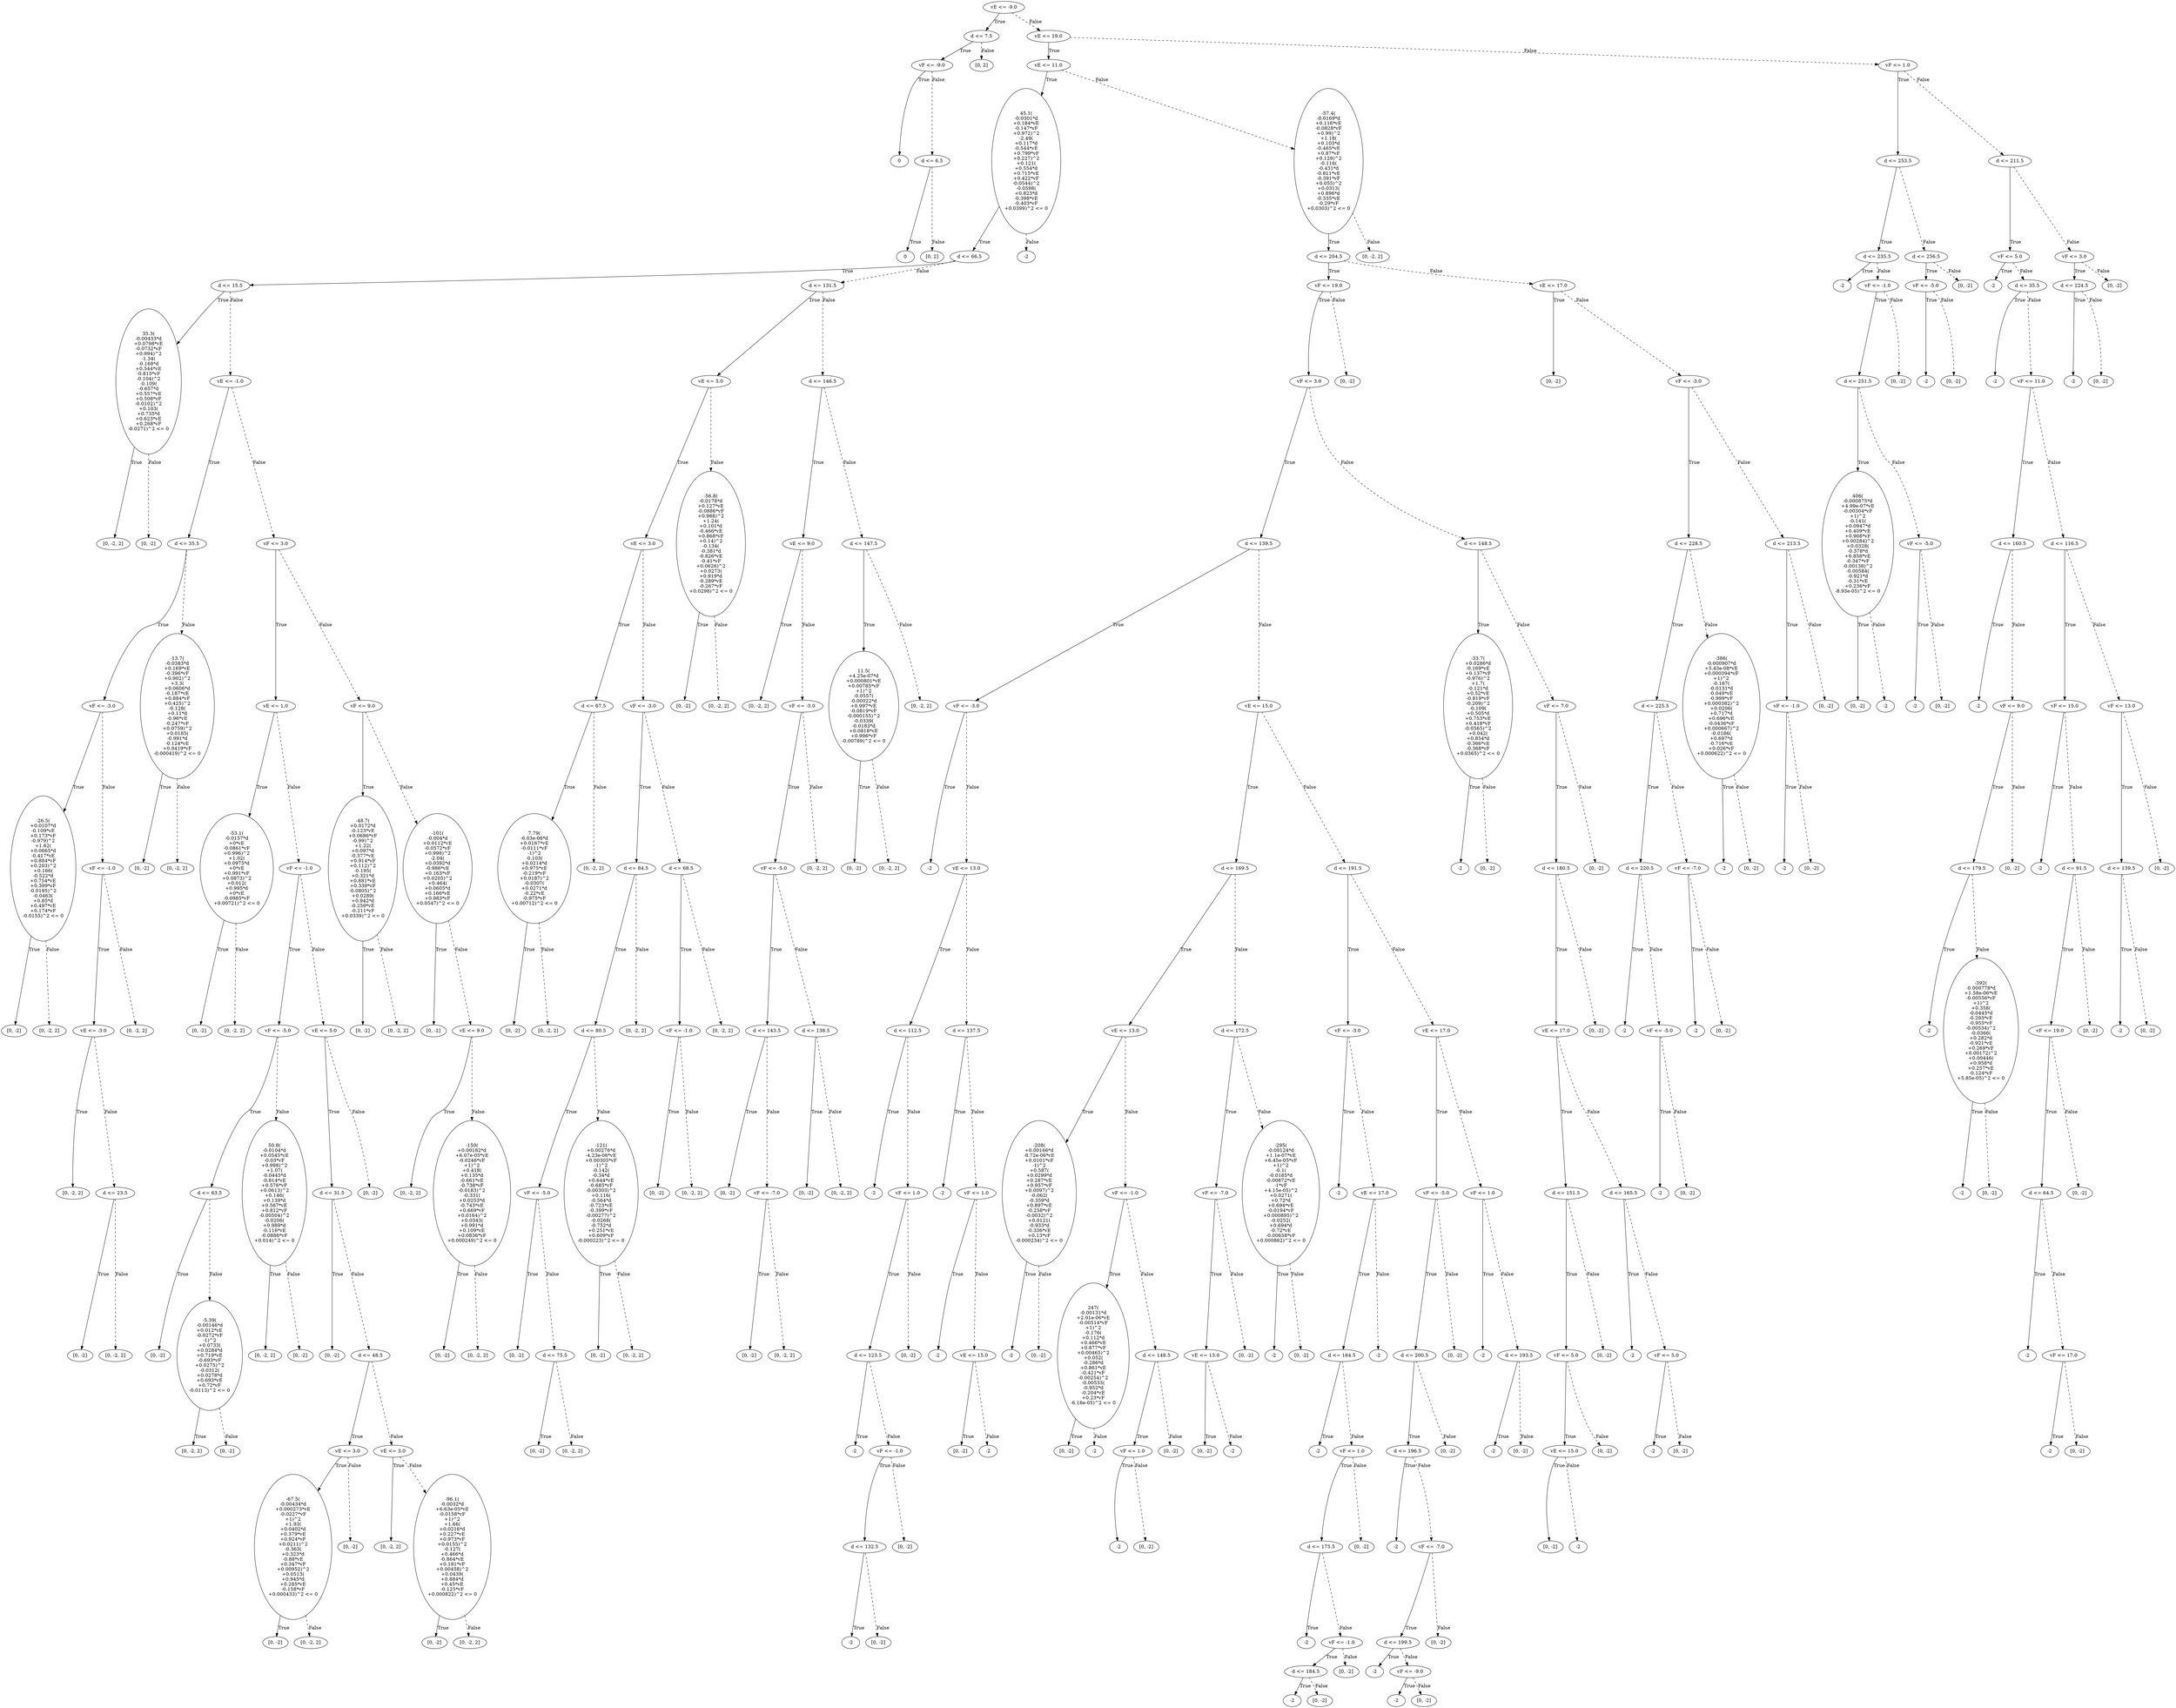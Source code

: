 digraph {
0 [label="vE <= -9.0"];
1 [label="d <= 7.5"];
2 [label="vF <= -9.0"];
3 [label="0"];
2 -> 3 [label="True"];
4 [label="d <= 6.5"];
5 [label="0"];
4 -> 5 [label="True"];
6 [label="[0, 2]"];
4 -> 6 [style="dashed", label="False"];
2 -> 4 [style="dashed", label="False"];
1 -> 2 [label="True"];
7 [label="[0, 2]"];
1 -> 7 [style="dashed", label="False"];
0 -> 1 [label="True"];
8 [label="vE <= 19.0"];
9 [label="vE <= 11.0"];
10 [label="45.1(\n-0.0301*d\n+0.184*vE\n-0.147*vF\n+0.972)^2\n-2.49(\n+0.117*d\n-0.544*vE\n+0.799*vF\n+0.227)^2\n+0.121(\n+0.554*d\n+0.715*vE\n+0.422*vF\n-0.0544)^2\n-0.0598(\n+0.823*d\n-0.398*vE\n-0.403*vF\n+0.0399)^2 <= 0"];
11 [label="d <= 66.5"];
12 [label="d <= 15.5"];
13 [label="35.3(\n-0.00433*d\n+0.0798*vE\n-0.0732*vF\n+0.994)^2\n-1.34(\n-0.168*d\n+0.544*vE\n-0.815*vF\n-0.104)^2\n-0.109(\n-0.657*d\n+0.557*vE\n+0.508*vF\n-0.0102)^2\n+0.103(\n+0.735*d\n+0.623*vE\n+0.268*vF\n-0.0271)^2 <= 0"];
14 [label="[0, -2, 2]"];
13 -> 14 [label="True"];
15 [label="[0, -2]"];
13 -> 15 [style="dashed", label="False"];
12 -> 13 [label="True"];
16 [label="vE <= -1.0"];
17 [label="d <= 35.5"];
18 [label="vF <= -3.0"];
19 [label="-26.5(\n+0.0107*d\n-0.109*vE\n+0.173*vF\n-0.979)^2\n+1.62(\n+0.0665*d\n-0.417*vE\n+0.884*vF\n+0.203)^2\n+0.166(\n-0.522*d\n+0.754*vE\n+0.399*vF\n-0.0195)^2\n-0.0463(\n+0.85*d\n+0.497*vE\n+0.174*vF\n-0.0155)^2 <= 0"];
20 [label="[0, -2]"];
19 -> 20 [label="True"];
21 [label="[0, -2, 2]"];
19 -> 21 [style="dashed", label="False"];
18 -> 19 [label="True"];
22 [label="vF <= -1.0"];
23 [label="vE <= -3.0"];
24 [label="[0, -2, 2]"];
23 -> 24 [label="True"];
25 [label="d <= 23.5"];
26 [label="[0, -2]"];
25 -> 26 [label="True"];
27 [label="[0, -2, 2]"];
25 -> 27 [style="dashed", label="False"];
23 -> 25 [style="dashed", label="False"];
22 -> 23 [label="True"];
28 [label="[0, -2, 2]"];
22 -> 28 [style="dashed", label="False"];
18 -> 22 [style="dashed", label="False"];
17 -> 18 [label="True"];
29 [label="-13.7(\n-0.0383*d\n+0.169*vE\n-0.396*vF\n+0.902)^2\n+3.3(\n+0.0606*d\n-0.187*vE\n+0.884*vF\n+0.425)^2\n-0.128(\n+0.11*d\n-0.96*vE\n-0.247*vF\n+0.0759)^2\n+0.0185(\n-0.991*d\n-0.124*vE\n+0.0419*vF\n-0.000419)^2 <= 0"];
30 [label="[0, -2]"];
29 -> 30 [label="True"];
31 [label="[0, -2, 2]"];
29 -> 31 [style="dashed", label="False"];
17 -> 29 [style="dashed", label="False"];
16 -> 17 [label="True"];
32 [label="vF <= 3.0"];
33 [label="vE <= 1.0"];
34 [label="-53.1(\n-0.0157*d\n+0*vE\n-0.0861*vF\n+0.996)^2\n+1.02(\n+0.0975*d\n+0*vE\n+0.991*vF\n+0.0873)^2\n+0.012(\n+0.995*d\n+0*vE\n-0.0985*vF\n+0.00721)^2 <= 0"];
35 [label="[0, -2]"];
34 -> 35 [label="True"];
36 [label="[0, -2, 2]"];
34 -> 36 [style="dashed", label="False"];
33 -> 34 [label="True"];
37 [label="vF <= -1.0"];
38 [label="vF <= -5.0"];
39 [label="d <= 63.5"];
40 [label="[0, -2]"];
39 -> 40 [label="True"];
41 [label="-5.39(\n-0.00146*d\n+0.012*vE\n-0.0272*vF\n-1)^2\n+0.0733(\n+0.0284*d\n+0.719*vE\n-0.693*vF\n+0.0275)^2\n-0.0312(\n+0.0278*d\n+0.693*vE\n+0.72*vF\n-0.0113)^2 <= 0"];
42 [label="[0, -2, 2]"];
41 -> 42 [label="True"];
43 [label="[0, -2]"];
41 -> 43 [style="dashed", label="False"];
39 -> 41 [style="dashed", label="False"];
38 -> 39 [label="True"];
44 [label="50.8(\n-0.0104*d\n+0.0545*vE\n-0.03*vF\n+0.998)^2\n+1.07(\n-0.0445*d\n-0.814*vE\n+0.576*vF\n+0.0613)^2\n+0.146(\n+0.139*d\n+0.567*vE\n+0.812*vF\n-0.00504)^2\n-0.0206(\n+0.989*d\n-0.116*vE\n-0.0886*vF\n+0.014)^2 <= 0"];
45 [label="[0, -2, 2]"];
44 -> 45 [label="True"];
46 [label="[0, -2]"];
44 -> 46 [style="dashed", label="False"];
38 -> 44 [style="dashed", label="False"];
37 -> 38 [label="True"];
47 [label="vE <= 5.0"];
48 [label="d <= 31.5"];
49 [label="[0, -2]"];
48 -> 49 [label="True"];
50 [label="d <= 48.5"];
51 [label="vE <= 3.0"];
52 [label="-67.5(\n-0.00434*d\n+0.000273*vE\n-0.0227*vF\n+1)^2\n+1.93(\n+0.0402*d\n+0.379*vE\n+0.924*vF\n+0.0211)^2\n-0.363(\n+0.323*d\n-0.88*vE\n+0.347*vF\n+0.00952)^2\n+0.0513(\n+0.945*d\n+0.285*vE\n-0.158*vF\n+0.000433)^2 <= 0"];
53 [label="[0, -2]"];
52 -> 53 [label="True"];
54 [label="[0, -2, 2]"];
52 -> 54 [style="dashed", label="False"];
51 -> 52 [label="True"];
55 [label="[0, -2]"];
51 -> 55 [style="dashed", label="False"];
50 -> 51 [label="True"];
56 [label="vE <= 3.0"];
57 [label="[0, -2, 2]"];
56 -> 57 [label="True"];
58 [label="-96.1(\n-0.0032*d\n+6.63e-05*vE\n-0.0158*vF\n+1)^2\n+1.66(\n+0.0216*d\n+0.227*vE\n+0.973*vF\n+0.0155)^2\n-0.127(\n+0.466*d\n-0.864*vE\n+0.191*vF\n+0.00458)^2\n+0.0439(\n+0.884*d\n+0.45*vE\n-0.125*vF\n+0.000822)^2 <= 0"];
59 [label="[0, -2]"];
58 -> 59 [label="True"];
60 [label="[0, -2, 2]"];
58 -> 60 [style="dashed", label="False"];
56 -> 58 [style="dashed", label="False"];
50 -> 56 [style="dashed", label="False"];
48 -> 50 [style="dashed", label="False"];
47 -> 48 [label="True"];
61 [label="[0, -2]"];
47 -> 61 [style="dashed", label="False"];
37 -> 47 [style="dashed", label="False"];
33 -> 37 [style="dashed", label="False"];
32 -> 33 [label="True"];
62 [label="vF <= 9.0"];
63 [label="-48.7(\n+0.0172*d\n-0.123*vE\n+0.0686*vF\n-0.99)^2\n+1.22(\n+0.097*d\n-0.377*vE\n+0.914*vF\n+0.112)^2\n-0.195(\n+0.321*d\n+0.881*vE\n+0.339*vF\n-0.0805)^2\n+0.0289(\n+0.942*d\n-0.259*vE\n-0.211*vF\n+0.0339)^2 <= 0"];
64 [label="[0, -2]"];
63 -> 64 [label="True"];
65 [label="[0, -2, 2]"];
63 -> 65 [style="dashed", label="False"];
62 -> 63 [label="True"];
66 [label="-101(\n-0.004*d\n+0.0112*vE\n-0.0572*vF\n+0.998)^2\n-2.04(\n+0.0392*d\n-0.986*vE\n+0.163*vF\n+0.0205)^2\n+0.464(\n+0.0605*d\n+0.166*vE\n+0.983*vF\n+0.0547)^2 <= 0"];
67 [label="[0, -2]"];
66 -> 67 [label="True"];
68 [label="vE <= 9.0"];
69 [label="[0, -2, 2]"];
68 -> 69 [label="True"];
70 [label="-150(\n+0.00182*d\n+6.07e-05*vE\n-0.0246*vF\n+1)^2\n+0.418(\n+0.135*d\n-0.661*vE\n-0.738*vF\n-0.0183)^2\n-0.331(\n+0.0253*d\n-0.743*vE\n+0.669*vF\n+0.0164)^2\n+0.0343(\n+0.991*d\n+0.109*vE\n+0.0836*vF\n+0.000249)^2 <= 0"];
71 [label="[0, -2]"];
70 -> 71 [label="True"];
72 [label="[0, -2, 2]"];
70 -> 72 [style="dashed", label="False"];
68 -> 70 [style="dashed", label="False"];
66 -> 68 [style="dashed", label="False"];
62 -> 66 [style="dashed", label="False"];
32 -> 62 [style="dashed", label="False"];
16 -> 32 [style="dashed", label="False"];
12 -> 16 [style="dashed", label="False"];
11 -> 12 [label="True"];
73 [label="d <= 131.5"];
74 [label="vE <= 5.0"];
75 [label="vE <= 3.0"];
76 [label="d <= 67.5"];
77 [label="7.79(\n-6.03e-06*d\n+0.0167*vE\n-0.0111*vF\n-1)^2\n-0.103(\n+0.0214*d\n+0.975*vE\n-0.219*vF\n+0.0187)^2\n-0.0307(\n+0.0271*d\n-0.22*vE\n-0.975*vF\n+0.00712)^2 <= 0"];
78 [label="[0, -2]"];
77 -> 78 [label="True"];
79 [label="[0, -2, 2]"];
77 -> 79 [style="dashed", label="False"];
76 -> 77 [label="True"];
80 [label="[0, -2, 2]"];
76 -> 80 [style="dashed", label="False"];
75 -> 76 [label="True"];
81 [label="vF <= -3.0"];
82 [label="d <= 84.5"];
83 [label="d <= 80.5"];
84 [label="vF <= -5.0"];
85 [label="[0, -2]"];
84 -> 85 [label="True"];
86 [label="d <= 75.5"];
87 [label="[0, -2]"];
86 -> 87 [label="True"];
88 [label="[0, -2, 2]"];
86 -> 88 [style="dashed", label="False"];
84 -> 86 [style="dashed", label="False"];
83 -> 84 [label="True"];
89 [label="-121(\n+0.00276*d\n-4.23e-06*vE\n+0.00305*vF\n-1)^2\n-0.142(\n-0.34*d\n+0.644*vE\n-0.685*vF\n-0.00303)^2\n+0.116(\n-0.564*d\n-0.723*vE\n-0.399*vF\n-0.00277)^2\n-0.0268(\n-0.752*d\n+0.251*vE\n+0.609*vF\n-0.000223)^2 <= 0"];
90 [label="[0, -2]"];
89 -> 90 [label="True"];
91 [label="[0, -2, 2]"];
89 -> 91 [style="dashed", label="False"];
83 -> 89 [style="dashed", label="False"];
82 -> 83 [label="True"];
92 [label="[0, -2, 2]"];
82 -> 92 [style="dashed", label="False"];
81 -> 82 [label="True"];
93 [label="d <= 68.5"];
94 [label="vF <= -1.0"];
95 [label="[0, -2]"];
94 -> 95 [label="True"];
96 [label="[0, -2, 2]"];
94 -> 96 [style="dashed", label="False"];
93 -> 94 [label="True"];
97 [label="[0, -2, 2]"];
93 -> 97 [style="dashed", label="False"];
81 -> 93 [style="dashed", label="False"];
75 -> 81 [style="dashed", label="False"];
74 -> 75 [label="True"];
98 [label="-56.8(\n-0.0178*d\n+0.127*vE\n-0.0886*vF\n+0.988)^2\n+1.24(\n+0.101*d\n-0.466*vE\n+0.868*vF\n+0.14)^2\n-0.134(\n-0.381*d\n-0.826*vE\n-0.41*vF\n+0.0626)^2\n+0.0273(\n+0.919*d\n-0.289*vE\n-0.267*vF\n+0.0298)^2 <= 0"];
99 [label="[0, -2]"];
98 -> 99 [label="True"];
100 [label="[0, -2, 2]"];
98 -> 100 [style="dashed", label="False"];
74 -> 98 [style="dashed", label="False"];
73 -> 74 [label="True"];
101 [label="d <= 146.5"];
102 [label="vE <= 9.0"];
103 [label="[0, -2, 2]"];
102 -> 103 [label="True"];
104 [label="vF <= -3.0"];
105 [label="vF <= -5.0"];
106 [label="d <= 143.5"];
107 [label="[0, -2]"];
106 -> 107 [label="True"];
108 [label="vF <= -7.0"];
109 [label="[0, -2]"];
108 -> 109 [label="True"];
110 [label="[0, -2, 2]"];
108 -> 110 [style="dashed", label="False"];
106 -> 108 [style="dashed", label="False"];
105 -> 106 [label="True"];
111 [label="d <= 138.5"];
112 [label="[0, -2]"];
111 -> 112 [label="True"];
113 [label="[0, -2, 2]"];
111 -> 113 [style="dashed", label="False"];
105 -> 111 [style="dashed", label="False"];
104 -> 105 [label="True"];
114 [label="[0, -2, 2]"];
104 -> 114 [style="dashed", label="False"];
102 -> 104 [style="dashed", label="False"];
101 -> 102 [label="True"];
115 [label="d <= 147.5"];
116 [label="11.5(\n+4.25e-07*d\n+0.000801*vE\n+0.00785*vF\n+1)^2\n-0.0557(\n-0.00022*d\n+0.997*vE\n-0.0819*vF\n-0.000155)^2\n-0.0339(\n-0.0183*d\n+0.0818*vE\n+0.996*vF\n-0.00789)^2 <= 0"];
117 [label="[0, -2]"];
116 -> 117 [label="True"];
118 [label="[0, -2, 2]"];
116 -> 118 [style="dashed", label="False"];
115 -> 116 [label="True"];
119 [label="[0, -2, 2]"];
115 -> 119 [style="dashed", label="False"];
101 -> 115 [style="dashed", label="False"];
73 -> 101 [style="dashed", label="False"];
11 -> 73 [style="dashed", label="False"];
10 -> 11 [label="True"];
120 [label="-2"];
10 -> 120 [style="dashed", label="False"];
9 -> 10 [label="True"];
121 [label="-57.4(\n-0.0169*d\n+0.116*vE\n-0.0828*vF\n+0.99)^2\n+1.18(\n+0.103*d\n-0.465*vE\n+0.87*vF\n+0.129)^2\n-0.116(\n-0.431*d\n-0.811*vE\n-0.391*vF\n+0.055)^2\n+0.0313(\n+0.896*d\n-0.335*vE\n-0.29*vF\n+0.0303)^2 <= 0"];
122 [label="d <= 204.5"];
123 [label="vF <= 19.0"];
124 [label="vF <= 3.0"];
125 [label="d <= 139.5"];
126 [label="vF <= -3.0"];
127 [label="-2"];
126 -> 127 [label="True"];
128 [label="vE <= 13.0"];
129 [label="d <= 112.5"];
130 [label="-2"];
129 -> 130 [label="True"];
131 [label="vF <= 1.0"];
132 [label="d <= 123.5"];
133 [label="-2"];
132 -> 133 [label="True"];
134 [label="vF <= -1.0"];
135 [label="d <= 132.5"];
136 [label="-2"];
135 -> 136 [label="True"];
137 [label="[0, -2]"];
135 -> 137 [style="dashed", label="False"];
134 -> 135 [label="True"];
138 [label="[0, -2]"];
134 -> 138 [style="dashed", label="False"];
132 -> 134 [style="dashed", label="False"];
131 -> 132 [label="True"];
139 [label="[0, -2]"];
131 -> 139 [style="dashed", label="False"];
129 -> 131 [style="dashed", label="False"];
128 -> 129 [label="True"];
140 [label="d <= 137.5"];
141 [label="-2"];
140 -> 141 [label="True"];
142 [label="vF <= 1.0"];
143 [label="-2"];
142 -> 143 [label="True"];
144 [label="vE <= 15.0"];
145 [label="[0, -2]"];
144 -> 145 [label="True"];
146 [label="-2"];
144 -> 146 [style="dashed", label="False"];
142 -> 144 [style="dashed", label="False"];
140 -> 142 [style="dashed", label="False"];
128 -> 140 [style="dashed", label="False"];
126 -> 128 [style="dashed", label="False"];
125 -> 126 [label="True"];
147 [label="vE <= 15.0"];
148 [label="d <= 169.5"];
149 [label="vE <= 13.0"];
150 [label="-208(\n+0.00166*d\n-8.72e-06*vE\n+0.0101*vF\n-1)^2\n+0.587(\n+0.0299*d\n+0.287*vE\n+0.957*vF\n+0.0097)^2\n-0.062(\n-0.359*d\n+0.897*vE\n-0.258*vF\n-0.0032)^2\n+0.0121(\n-0.933*d\n-0.336*vE\n+0.13*vF\n-0.000234)^2 <= 0"];
151 [label="-2"];
150 -> 151 [label="True"];
152 [label="[0, -2]"];
150 -> 152 [style="dashed", label="False"];
149 -> 150 [label="True"];
153 [label="vF <= -1.0"];
154 [label="247(\n-0.00131*d\n+2.01e-06*vE\n-0.00514*vF\n+1)^2\n-0.176(\n+0.112*d\n+0.466*vE\n+0.877*vF\n+0.00465)^2\n+0.052(\n-0.286*d\n+0.861*vE\n-0.421*vF\n-0.00254)^2\n-0.00533(\n-0.952*d\n-0.204*vE\n+0.23*vF\n-6.16e-05)^2 <= 0"];
155 [label="[0, -2]"];
154 -> 155 [label="True"];
156 [label="-2"];
154 -> 156 [style="dashed", label="False"];
153 -> 154 [label="True"];
157 [label="d <= 148.5"];
158 [label="vF <= 1.0"];
159 [label="-2"];
158 -> 159 [label="True"];
160 [label="[0, -2]"];
158 -> 160 [style="dashed", label="False"];
157 -> 158 [label="True"];
161 [label="[0, -2]"];
157 -> 161 [style="dashed", label="False"];
153 -> 157 [style="dashed", label="False"];
149 -> 153 [style="dashed", label="False"];
148 -> 149 [label="True"];
162 [label="d <= 172.5"];
163 [label="vF <= -7.0"];
164 [label="vE <= 13.0"];
165 [label="[0, -2]"];
164 -> 165 [label="True"];
166 [label="-2"];
164 -> 166 [style="dashed", label="False"];
163 -> 164 [label="True"];
167 [label="[0, -2]"];
163 -> 167 [style="dashed", label="False"];
162 -> 163 [label="True"];
168 [label="-295(\n-0.00124*d\n+1.1e-07*vE\n+6.45e-05*vF\n+1)^2\n-0.1(\n-0.0185*d\n-0.00872*vE\n-1*vF\n+4.15e-05)^2\n+0.0271(\n+0.72*d\n+0.694*vE\n-0.0194*vF\n+0.000895)^2\n-0.0252(\n+0.694*d\n-0.72*vE\n-0.00658*vF\n+0.000862)^2 <= 0"];
169 [label="-2"];
168 -> 169 [label="True"];
170 [label="[0, -2]"];
168 -> 170 [style="dashed", label="False"];
162 -> 168 [style="dashed", label="False"];
148 -> 162 [style="dashed", label="False"];
147 -> 148 [label="True"];
171 [label="d <= 191.5"];
172 [label="vF <= -3.0"];
173 [label="-2"];
172 -> 173 [label="True"];
174 [label="vE <= 17.0"];
175 [label="d <= 164.5"];
176 [label="-2"];
175 -> 176 [label="True"];
177 [label="vF <= 1.0"];
178 [label="d <= 175.5"];
179 [label="-2"];
178 -> 179 [label="True"];
180 [label="vF <= -1.0"];
181 [label="d <= 184.5"];
182 [label="-2"];
181 -> 182 [label="True"];
183 [label="[0, -2]"];
181 -> 183 [style="dashed", label="False"];
180 -> 181 [label="True"];
184 [label="[0, -2]"];
180 -> 184 [style="dashed", label="False"];
178 -> 180 [style="dashed", label="False"];
177 -> 178 [label="True"];
185 [label="[0, -2]"];
177 -> 185 [style="dashed", label="False"];
175 -> 177 [style="dashed", label="False"];
174 -> 175 [label="True"];
186 [label="-2"];
174 -> 186 [style="dashed", label="False"];
172 -> 174 [style="dashed", label="False"];
171 -> 172 [label="True"];
187 [label="vE <= 17.0"];
188 [label="vF <= -5.0"];
189 [label="d <= 200.5"];
190 [label="d <= 196.5"];
191 [label="-2"];
190 -> 191 [label="True"];
192 [label="vF <= -7.0"];
193 [label="d <= 199.5"];
194 [label="-2"];
193 -> 194 [label="True"];
195 [label="vF <= -9.0"];
196 [label="-2"];
195 -> 196 [label="True"];
197 [label="[0, -2]"];
195 -> 197 [style="dashed", label="False"];
193 -> 195 [style="dashed", label="False"];
192 -> 193 [label="True"];
198 [label="[0, -2]"];
192 -> 198 [style="dashed", label="False"];
190 -> 192 [style="dashed", label="False"];
189 -> 190 [label="True"];
199 [label="[0, -2]"];
189 -> 199 [style="dashed", label="False"];
188 -> 189 [label="True"];
200 [label="[0, -2]"];
188 -> 200 [style="dashed", label="False"];
187 -> 188 [label="True"];
201 [label="vF <= 1.0"];
202 [label="-2"];
201 -> 202 [label="True"];
203 [label="d <= 193.5"];
204 [label="-2"];
203 -> 204 [label="True"];
205 [label="[0, -2]"];
203 -> 205 [style="dashed", label="False"];
201 -> 203 [style="dashed", label="False"];
187 -> 201 [style="dashed", label="False"];
171 -> 187 [style="dashed", label="False"];
147 -> 171 [style="dashed", label="False"];
125 -> 147 [style="dashed", label="False"];
124 -> 125 [label="True"];
206 [label="d <= 148.5"];
207 [label="-33.7(\n+0.0286*d\n-0.169*vE\n+0.137*vF\n-0.976)^2\n+1.7(\n-0.121*d\n+0.52*vE\n-0.819*vF\n-0.209)^2\n-0.109(\n+0.505*d\n+0.753*vE\n+0.418*vF\n-0.0565)^2\n+0.042(\n+0.854*d\n-0.366*vE\n-0.368*vF\n+0.0365)^2 <= 0"];
208 [label="-2"];
207 -> 208 [label="True"];
209 [label="[0, -2]"];
207 -> 209 [style="dashed", label="False"];
206 -> 207 [label="True"];
210 [label="vF <= 7.0"];
211 [label="d <= 180.5"];
212 [label="vE <= 17.0"];
213 [label="d <= 151.5"];
214 [label="vF <= 5.0"];
215 [label="vE <= 15.0"];
216 [label="[0, -2]"];
215 -> 216 [label="True"];
217 [label="-2"];
215 -> 217 [style="dashed", label="False"];
214 -> 215 [label="True"];
218 [label="[0, -2]"];
214 -> 218 [style="dashed", label="False"];
213 -> 214 [label="True"];
219 [label="[0, -2]"];
213 -> 219 [style="dashed", label="False"];
212 -> 213 [label="True"];
220 [label="d <= 165.5"];
221 [label="-2"];
220 -> 221 [label="True"];
222 [label="vF <= 5.0"];
223 [label="-2"];
222 -> 223 [label="True"];
224 [label="[0, -2]"];
222 -> 224 [style="dashed", label="False"];
220 -> 222 [style="dashed", label="False"];
212 -> 220 [style="dashed", label="False"];
211 -> 212 [label="True"];
225 [label="[0, -2]"];
211 -> 225 [style="dashed", label="False"];
210 -> 211 [label="True"];
226 [label="[0, -2]"];
210 -> 226 [style="dashed", label="False"];
206 -> 210 [style="dashed", label="False"];
124 -> 206 [style="dashed", label="False"];
123 -> 124 [label="True"];
227 [label="[0, -2]"];
123 -> 227 [style="dashed", label="False"];
122 -> 123 [label="True"];
228 [label="vE <= 17.0"];
229 [label="[0, -2]"];
228 -> 229 [label="True"];
230 [label="vF <= -3.0"];
231 [label="d <= 228.5"];
232 [label="d <= 225.5"];
233 [label="d <= 220.5"];
234 [label="-2"];
233 -> 234 [label="True"];
235 [label="vF <= -5.0"];
236 [label="-2"];
235 -> 236 [label="True"];
237 [label="[0, -2]"];
235 -> 237 [style="dashed", label="False"];
233 -> 235 [style="dashed", label="False"];
232 -> 233 [label="True"];
238 [label="vF <= -7.0"];
239 [label="-2"];
238 -> 239 [label="True"];
240 [label="[0, -2]"];
238 -> 240 [style="dashed", label="False"];
232 -> 238 [style="dashed", label="False"];
231 -> 232 [label="True"];
241 [label="-386(\n-0.000907*d\n+5.43e-08*vE\n+0.000394*vF\n+1)^2\n-0.167(\n-0.0131*d\n-0.049*vE\n-0.999*vF\n+0.000382)^2\n+0.0206(\n+0.717*d\n+0.696*vE\n-0.0436*vF\n+0.000667)^2\n-0.0186(\n+0.697*d\n-0.716*vE\n+0.026*vF\n+0.000622)^2 <= 0"];
242 [label="-2"];
241 -> 242 [label="True"];
243 [label="[0, -2]"];
241 -> 243 [style="dashed", label="False"];
231 -> 241 [style="dashed", label="False"];
230 -> 231 [label="True"];
244 [label="d <= 213.5"];
245 [label="vF <= -1.0"];
246 [label="-2"];
245 -> 246 [label="True"];
247 [label="[0, -2]"];
245 -> 247 [style="dashed", label="False"];
244 -> 245 [label="True"];
248 [label="[0, -2]"];
244 -> 248 [style="dashed", label="False"];
230 -> 244 [style="dashed", label="False"];
228 -> 230 [style="dashed", label="False"];
122 -> 228 [style="dashed", label="False"];
121 -> 122 [label="True"];
249 [label="[0, -2, 2]"];
121 -> 249 [style="dashed", label="False"];
9 -> 121 [style="dashed", label="False"];
8 -> 9 [label="True"];
250 [label="vF <= 1.0"];
251 [label="d <= 253.5"];
252 [label="d <= 235.5"];
253 [label="-2"];
252 -> 253 [label="True"];
254 [label="vF <= -1.0"];
255 [label="d <= 251.5"];
256 [label="406(\n-0.000875*d\n+4.99e-07*vE\n-0.00304*vF\n+1)^2\n-0.141(\n+0.0947*d\n+0.409*vE\n+0.908*vF\n+0.00284)^2\n+0.0328(\n-0.378*d\n+0.858*vE\n-0.347*vF\n-0.00138)^2\n-0.00584(\n-0.921*d\n-0.31*vE\n+0.236*vF\n-8.93e-05)^2 <= 0"];
257 [label="[0, -2]"];
256 -> 257 [label="True"];
258 [label="-2"];
256 -> 258 [style="dashed", label="False"];
255 -> 256 [label="True"];
259 [label="vF <= -5.0"];
260 [label="-2"];
259 -> 260 [label="True"];
261 [label="[0, -2]"];
259 -> 261 [style="dashed", label="False"];
255 -> 259 [style="dashed", label="False"];
254 -> 255 [label="True"];
262 [label="[0, -2]"];
254 -> 262 [style="dashed", label="False"];
252 -> 254 [style="dashed", label="False"];
251 -> 252 [label="True"];
263 [label="d <= 256.5"];
264 [label="vF <= -5.0"];
265 [label="-2"];
264 -> 265 [label="True"];
266 [label="[0, -2]"];
264 -> 266 [style="dashed", label="False"];
263 -> 264 [label="True"];
267 [label="[0, -2]"];
263 -> 267 [style="dashed", label="False"];
251 -> 263 [style="dashed", label="False"];
250 -> 251 [label="True"];
268 [label="d <= 211.5"];
269 [label="vF <= 5.0"];
270 [label="-2"];
269 -> 270 [label="True"];
271 [label="d <= 35.5"];
272 [label="-2"];
271 -> 272 [label="True"];
273 [label="vF <= 11.0"];
274 [label="d <= 160.5"];
275 [label="-2"];
274 -> 275 [label="True"];
276 [label="vF <= 9.0"];
277 [label="d <= 179.5"];
278 [label="-2"];
277 -> 278 [label="True"];
279 [label="-392(\n-0.000778*d\n+1.58e-06*vE\n-0.00556*vF\n+1)^2\n+0.358(\n-0.0445*d\n-0.293*vE\n-0.955*vF\n-0.00534)^2\n-0.0366(\n+0.282*d\n-0.921*vE\n+0.269*vF\n+0.00172)^2\n+0.00446(\n+0.958*d\n+0.257*vE\n-0.124*vF\n+5.85e-05)^2 <= 0"];
280 [label="-2"];
279 -> 280 [label="True"];
281 [label="[0, -2]"];
279 -> 281 [style="dashed", label="False"];
277 -> 279 [style="dashed", label="False"];
276 -> 277 [label="True"];
282 [label="[0, -2]"];
276 -> 282 [style="dashed", label="False"];
274 -> 276 [style="dashed", label="False"];
273 -> 274 [label="True"];
283 [label="d <= 116.5"];
284 [label="vF <= 15.0"];
285 [label="-2"];
284 -> 285 [label="True"];
286 [label="d <= 91.5"];
287 [label="vF <= 19.0"];
288 [label="d <= 64.5"];
289 [label="-2"];
288 -> 289 [label="True"];
290 [label="vF <= 17.0"];
291 [label="-2"];
290 -> 291 [label="True"];
292 [label="[0, -2]"];
290 -> 292 [style="dashed", label="False"];
288 -> 290 [style="dashed", label="False"];
287 -> 288 [label="True"];
293 [label="[0, -2]"];
287 -> 293 [style="dashed", label="False"];
286 -> 287 [label="True"];
294 [label="[0, -2]"];
286 -> 294 [style="dashed", label="False"];
284 -> 286 [style="dashed", label="False"];
283 -> 284 [label="True"];
295 [label="vF <= 13.0"];
296 [label="d <= 139.5"];
297 [label="-2"];
296 -> 297 [label="True"];
298 [label="[0, -2]"];
296 -> 298 [style="dashed", label="False"];
295 -> 296 [label="True"];
299 [label="[0, -2]"];
295 -> 299 [style="dashed", label="False"];
283 -> 295 [style="dashed", label="False"];
273 -> 283 [style="dashed", label="False"];
271 -> 273 [style="dashed", label="False"];
269 -> 271 [style="dashed", label="False"];
268 -> 269 [label="True"];
300 [label="vF <= 3.0"];
301 [label="d <= 224.5"];
302 [label="-2"];
301 -> 302 [label="True"];
303 [label="[0, -2]"];
301 -> 303 [style="dashed", label="False"];
300 -> 301 [label="True"];
304 [label="[0, -2]"];
300 -> 304 [style="dashed", label="False"];
268 -> 300 [style="dashed", label="False"];
250 -> 268 [style="dashed", label="False"];
8 -> 250 [style="dashed", label="False"];
0 -> 8 [style="dashed", label="False"];

}